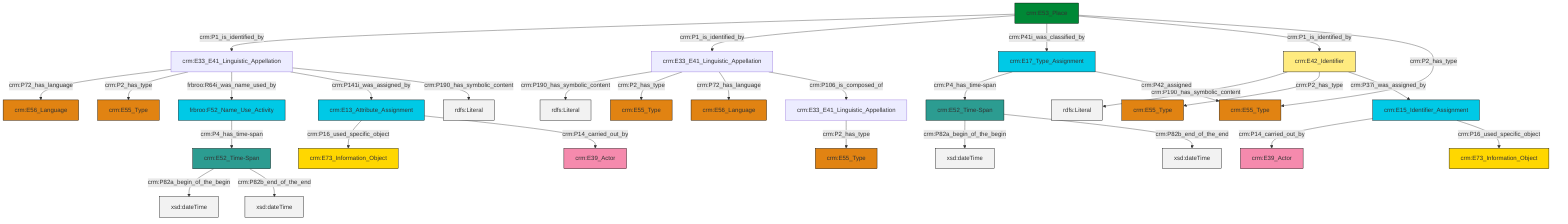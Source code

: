 graph TD
classDef Literal fill:#f2f2f2,stroke:#000000;
classDef CRM_Entity fill:#FFFFFF,stroke:#000000;
classDef Temporal_Entity fill:#00C9E6, stroke:#000000;
classDef Type fill:#E18312, stroke:#000000;
classDef Time-Span fill:#2C9C91, stroke:#000000;
classDef Appellation fill:#FFEB7F, stroke:#000000;
classDef Place fill:#008836, stroke:#000000;
classDef Persistent_Item fill:#B266B2, stroke:#000000;
classDef Conceptual_Object fill:#FFD700, stroke:#000000;
classDef Physical_Thing fill:#D2B48C, stroke:#000000;
classDef Actor fill:#f58aad, stroke:#000000;
classDef PC_Classes fill:#4ce600, stroke:#000000;
classDef Multi fill:#cccccc,stroke:#000000;

0["crm:E42_Identifier"]:::Appellation -->|crm:P190_has_symbolic_content| 1[rdfs:Literal]:::Literal
11["crm:E53_Place"]:::Place -->|crm:P1_is_identified_by| 12["crm:E33_E41_Linguistic_Appellation"]:::Default
13["crm:E15_Identifier_Assignment"]:::Temporal_Entity -->|crm:P14_carried_out_by| 14["crm:E39_Actor"]:::Actor
11["crm:E53_Place"]:::Place -->|crm:P1_is_identified_by| 15["crm:E33_E41_Linguistic_Appellation"]:::Default
0["crm:E42_Identifier"]:::Appellation -->|crm:P2_has_type| 16["crm:E55_Type"]:::Type
4["crm:E13_Attribute_Assignment"]:::Temporal_Entity -->|crm:P16_used_specific_object| 17["crm:E73_Information_Object"]:::Conceptual_Object
11["crm:E53_Place"]:::Place -->|crm:P41i_was_classified_by| 21["crm:E17_Type_Assignment"]:::Temporal_Entity
12["crm:E33_E41_Linguistic_Appellation"]:::Default -->|crm:P72_has_language| 22["crm:E56_Language"]:::Type
12["crm:E33_E41_Linguistic_Appellation"]:::Default -->|crm:P2_has_type| 23["crm:E55_Type"]:::Type
4["crm:E13_Attribute_Assignment"]:::Temporal_Entity -->|crm:P14_carried_out_by| 19["crm:E39_Actor"]:::Actor
6["crm:E52_Time-Span"]:::Time-Span -->|crm:P82a_begin_of_the_begin| 31[xsd:dateTime]:::Literal
21["crm:E17_Type_Assignment"]:::Temporal_Entity -->|crm:P4_has_time-span| 8["crm:E52_Time-Span"]:::Time-Span
8["crm:E52_Time-Span"]:::Time-Span -->|crm:P82a_begin_of_the_begin| 32[xsd:dateTime]:::Literal
34["frbroo:F52_Name_Use_Activity"]:::Temporal_Entity -->|crm:P4_has_time-span| 6["crm:E52_Time-Span"]:::Time-Span
15["crm:E33_E41_Linguistic_Appellation"]:::Default -->|crm:P190_has_symbolic_content| 36[rdfs:Literal]:::Literal
12["crm:E33_E41_Linguistic_Appellation"]:::Default -->|frbroo:R64i_was_name_used_by| 34["frbroo:F52_Name_Use_Activity"]:::Temporal_Entity
0["crm:E42_Identifier"]:::Appellation -->|crm:P37i_was_assigned_by| 13["crm:E15_Identifier_Assignment"]:::Temporal_Entity
37["crm:E33_E41_Linguistic_Appellation"]:::Default -->|crm:P2_has_type| 24["crm:E55_Type"]:::Type
11["crm:E53_Place"]:::Place -->|crm:P1_is_identified_by| 0["crm:E42_Identifier"]:::Appellation
8["crm:E52_Time-Span"]:::Time-Span -->|crm:P82b_end_of_the_end| 42[xsd:dateTime]:::Literal
15["crm:E33_E41_Linguistic_Appellation"]:::Default -->|crm:P2_has_type| 2["crm:E55_Type"]:::Type
12["crm:E33_E41_Linguistic_Appellation"]:::Default -->|crm:P141i_was_assigned_by| 4["crm:E13_Attribute_Assignment"]:::Temporal_Entity
12["crm:E33_E41_Linguistic_Appellation"]:::Default -->|crm:P190_has_symbolic_content| 43[rdfs:Literal]:::Literal
11["crm:E53_Place"]:::Place -->|crm:P2_has_type| 46["crm:E55_Type"]:::Type
21["crm:E17_Type_Assignment"]:::Temporal_Entity -->|crm:P42_assigned| 46["crm:E55_Type"]:::Type
13["crm:E15_Identifier_Assignment"]:::Temporal_Entity -->|crm:P16_used_specific_object| 47["crm:E73_Information_Object"]:::Conceptual_Object
15["crm:E33_E41_Linguistic_Appellation"]:::Default -->|crm:P72_has_language| 44["crm:E56_Language"]:::Type
15["crm:E33_E41_Linguistic_Appellation"]:::Default -->|crm:P106_is_composed_of| 37["crm:E33_E41_Linguistic_Appellation"]:::Default
6["crm:E52_Time-Span"]:::Time-Span -->|crm:P82b_end_of_the_end| 51[xsd:dateTime]:::Literal